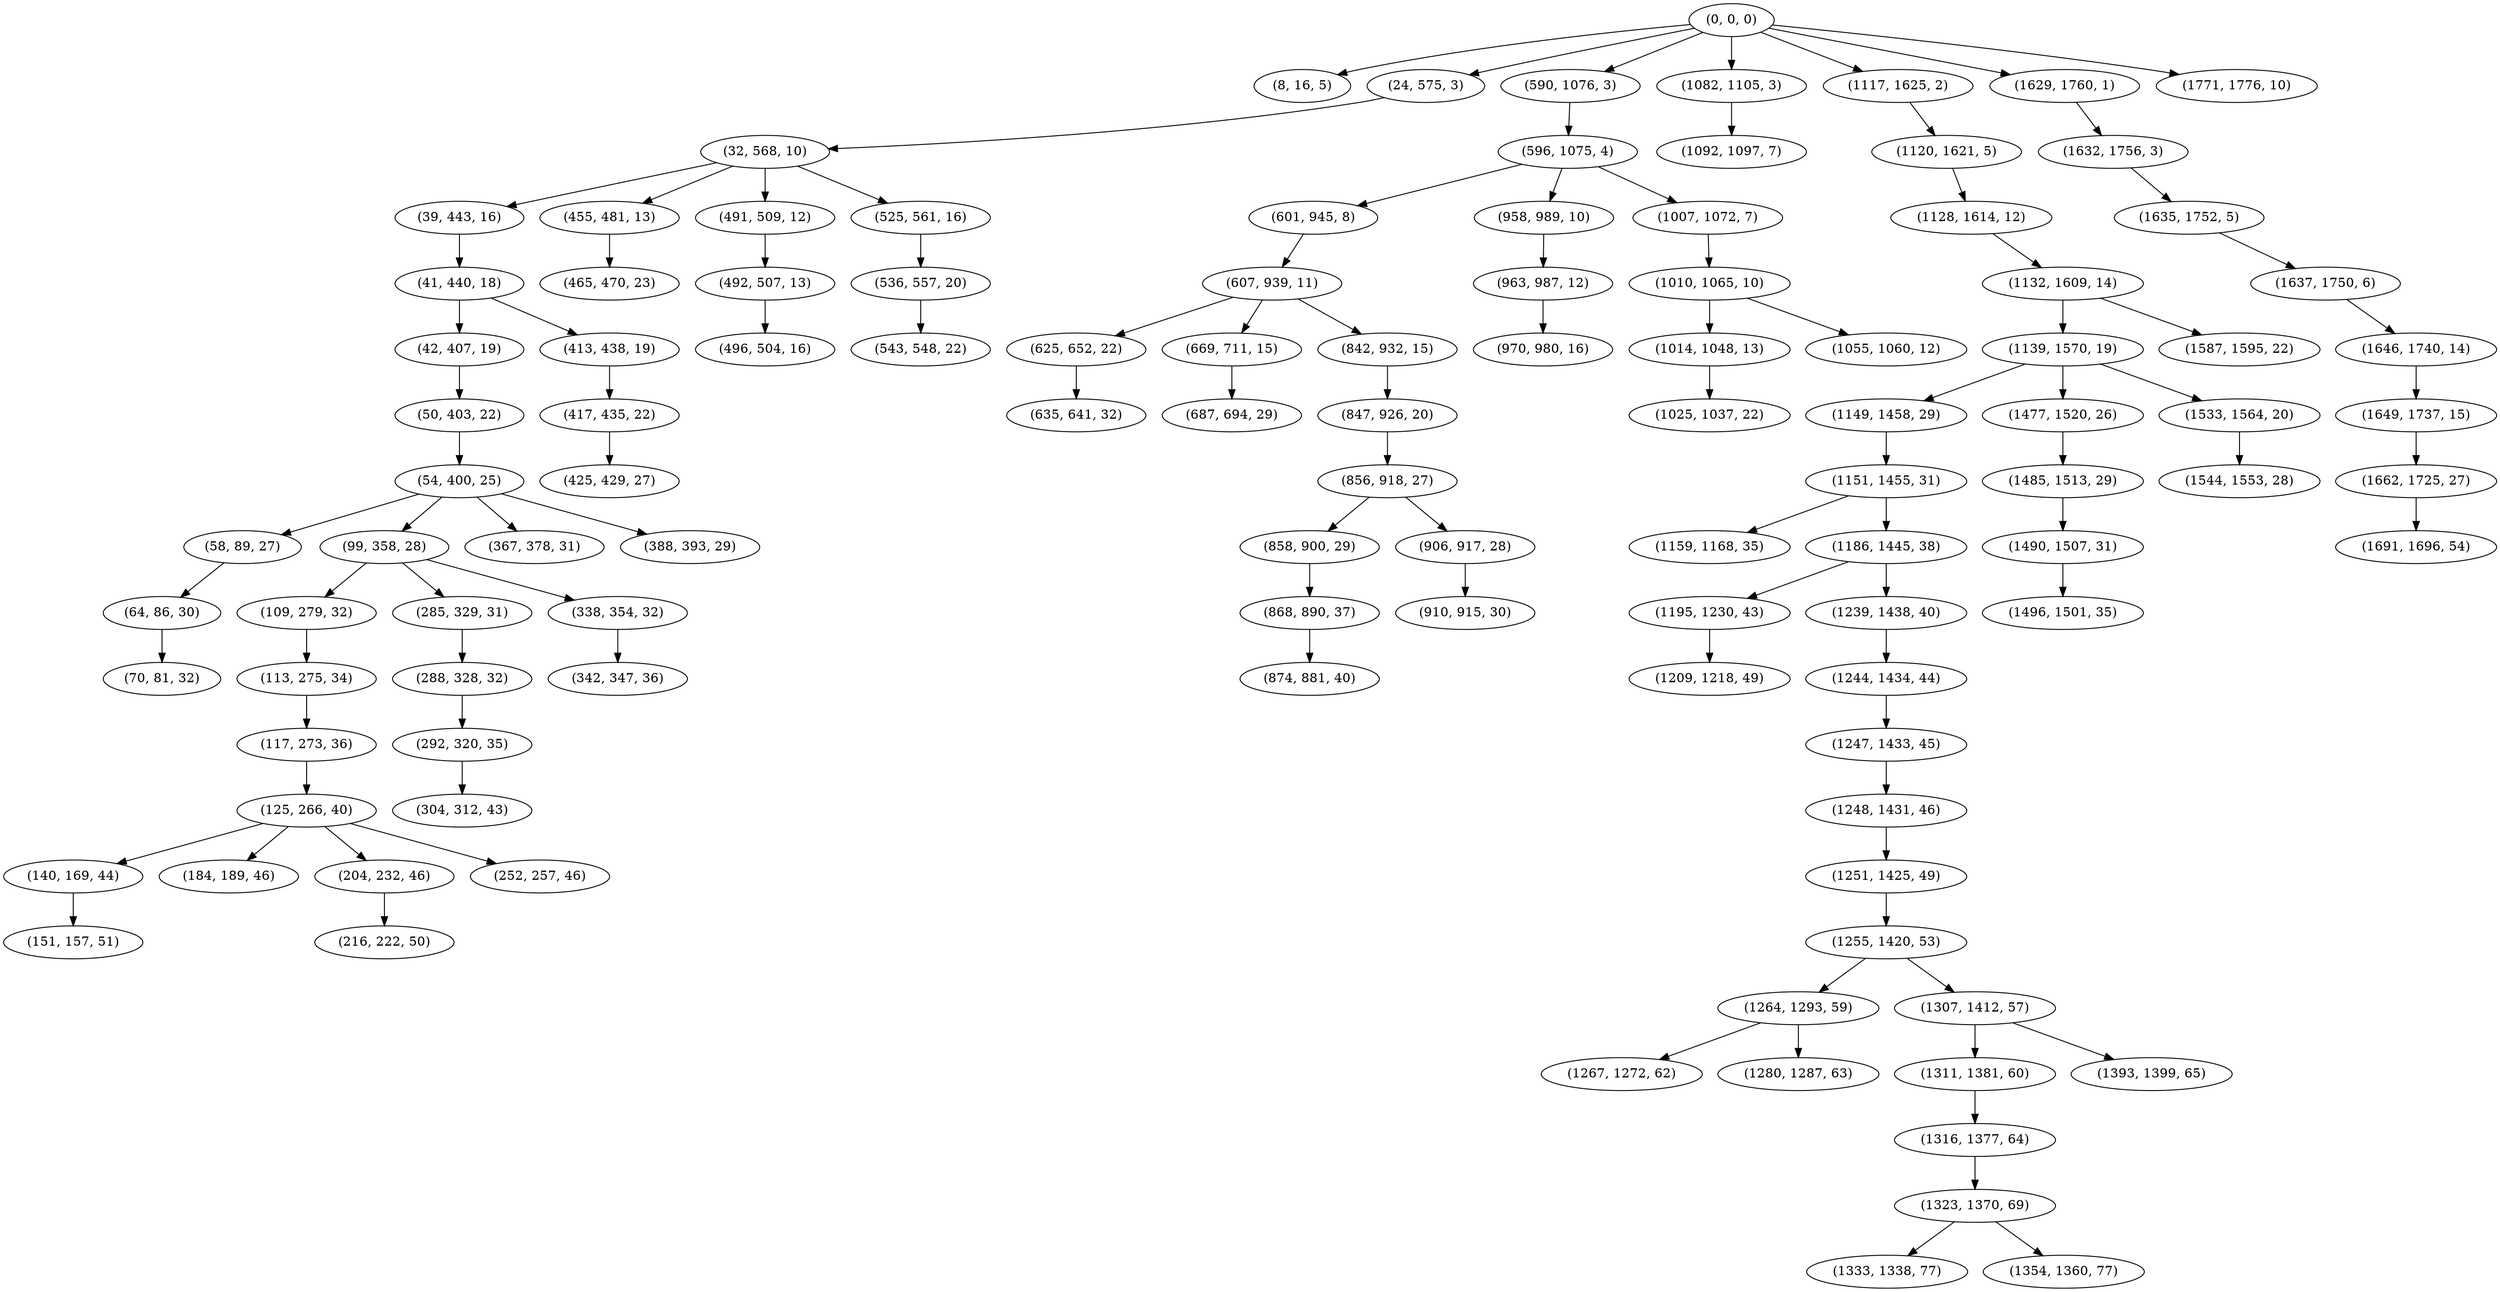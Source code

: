 digraph tree {
    "(0, 0, 0)";
    "(8, 16, 5)";
    "(24, 575, 3)";
    "(32, 568, 10)";
    "(39, 443, 16)";
    "(41, 440, 18)";
    "(42, 407, 19)";
    "(50, 403, 22)";
    "(54, 400, 25)";
    "(58, 89, 27)";
    "(64, 86, 30)";
    "(70, 81, 32)";
    "(99, 358, 28)";
    "(109, 279, 32)";
    "(113, 275, 34)";
    "(117, 273, 36)";
    "(125, 266, 40)";
    "(140, 169, 44)";
    "(151, 157, 51)";
    "(184, 189, 46)";
    "(204, 232, 46)";
    "(216, 222, 50)";
    "(252, 257, 46)";
    "(285, 329, 31)";
    "(288, 328, 32)";
    "(292, 320, 35)";
    "(304, 312, 43)";
    "(338, 354, 32)";
    "(342, 347, 36)";
    "(367, 378, 31)";
    "(388, 393, 29)";
    "(413, 438, 19)";
    "(417, 435, 22)";
    "(425, 429, 27)";
    "(455, 481, 13)";
    "(465, 470, 23)";
    "(491, 509, 12)";
    "(492, 507, 13)";
    "(496, 504, 16)";
    "(525, 561, 16)";
    "(536, 557, 20)";
    "(543, 548, 22)";
    "(590, 1076, 3)";
    "(596, 1075, 4)";
    "(601, 945, 8)";
    "(607, 939, 11)";
    "(625, 652, 22)";
    "(635, 641, 32)";
    "(669, 711, 15)";
    "(687, 694, 29)";
    "(842, 932, 15)";
    "(847, 926, 20)";
    "(856, 918, 27)";
    "(858, 900, 29)";
    "(868, 890, 37)";
    "(874, 881, 40)";
    "(906, 917, 28)";
    "(910, 915, 30)";
    "(958, 989, 10)";
    "(963, 987, 12)";
    "(970, 980, 16)";
    "(1007, 1072, 7)";
    "(1010, 1065, 10)";
    "(1014, 1048, 13)";
    "(1025, 1037, 22)";
    "(1055, 1060, 12)";
    "(1082, 1105, 3)";
    "(1092, 1097, 7)";
    "(1117, 1625, 2)";
    "(1120, 1621, 5)";
    "(1128, 1614, 12)";
    "(1132, 1609, 14)";
    "(1139, 1570, 19)";
    "(1149, 1458, 29)";
    "(1151, 1455, 31)";
    "(1159, 1168, 35)";
    "(1186, 1445, 38)";
    "(1195, 1230, 43)";
    "(1209, 1218, 49)";
    "(1239, 1438, 40)";
    "(1244, 1434, 44)";
    "(1247, 1433, 45)";
    "(1248, 1431, 46)";
    "(1251, 1425, 49)";
    "(1255, 1420, 53)";
    "(1264, 1293, 59)";
    "(1267, 1272, 62)";
    "(1280, 1287, 63)";
    "(1307, 1412, 57)";
    "(1311, 1381, 60)";
    "(1316, 1377, 64)";
    "(1323, 1370, 69)";
    "(1333, 1338, 77)";
    "(1354, 1360, 77)";
    "(1393, 1399, 65)";
    "(1477, 1520, 26)";
    "(1485, 1513, 29)";
    "(1490, 1507, 31)";
    "(1496, 1501, 35)";
    "(1533, 1564, 20)";
    "(1544, 1553, 28)";
    "(1587, 1595, 22)";
    "(1629, 1760, 1)";
    "(1632, 1756, 3)";
    "(1635, 1752, 5)";
    "(1637, 1750, 6)";
    "(1646, 1740, 14)";
    "(1649, 1737, 15)";
    "(1662, 1725, 27)";
    "(1691, 1696, 54)";
    "(1771, 1776, 10)";
    "(0, 0, 0)" -> "(8, 16, 5)";
    "(0, 0, 0)" -> "(24, 575, 3)";
    "(0, 0, 0)" -> "(590, 1076, 3)";
    "(0, 0, 0)" -> "(1082, 1105, 3)";
    "(0, 0, 0)" -> "(1117, 1625, 2)";
    "(0, 0, 0)" -> "(1629, 1760, 1)";
    "(0, 0, 0)" -> "(1771, 1776, 10)";
    "(24, 575, 3)" -> "(32, 568, 10)";
    "(32, 568, 10)" -> "(39, 443, 16)";
    "(32, 568, 10)" -> "(455, 481, 13)";
    "(32, 568, 10)" -> "(491, 509, 12)";
    "(32, 568, 10)" -> "(525, 561, 16)";
    "(39, 443, 16)" -> "(41, 440, 18)";
    "(41, 440, 18)" -> "(42, 407, 19)";
    "(41, 440, 18)" -> "(413, 438, 19)";
    "(42, 407, 19)" -> "(50, 403, 22)";
    "(50, 403, 22)" -> "(54, 400, 25)";
    "(54, 400, 25)" -> "(58, 89, 27)";
    "(54, 400, 25)" -> "(99, 358, 28)";
    "(54, 400, 25)" -> "(367, 378, 31)";
    "(54, 400, 25)" -> "(388, 393, 29)";
    "(58, 89, 27)" -> "(64, 86, 30)";
    "(64, 86, 30)" -> "(70, 81, 32)";
    "(99, 358, 28)" -> "(109, 279, 32)";
    "(99, 358, 28)" -> "(285, 329, 31)";
    "(99, 358, 28)" -> "(338, 354, 32)";
    "(109, 279, 32)" -> "(113, 275, 34)";
    "(113, 275, 34)" -> "(117, 273, 36)";
    "(117, 273, 36)" -> "(125, 266, 40)";
    "(125, 266, 40)" -> "(140, 169, 44)";
    "(125, 266, 40)" -> "(184, 189, 46)";
    "(125, 266, 40)" -> "(204, 232, 46)";
    "(125, 266, 40)" -> "(252, 257, 46)";
    "(140, 169, 44)" -> "(151, 157, 51)";
    "(204, 232, 46)" -> "(216, 222, 50)";
    "(285, 329, 31)" -> "(288, 328, 32)";
    "(288, 328, 32)" -> "(292, 320, 35)";
    "(292, 320, 35)" -> "(304, 312, 43)";
    "(338, 354, 32)" -> "(342, 347, 36)";
    "(413, 438, 19)" -> "(417, 435, 22)";
    "(417, 435, 22)" -> "(425, 429, 27)";
    "(455, 481, 13)" -> "(465, 470, 23)";
    "(491, 509, 12)" -> "(492, 507, 13)";
    "(492, 507, 13)" -> "(496, 504, 16)";
    "(525, 561, 16)" -> "(536, 557, 20)";
    "(536, 557, 20)" -> "(543, 548, 22)";
    "(590, 1076, 3)" -> "(596, 1075, 4)";
    "(596, 1075, 4)" -> "(601, 945, 8)";
    "(596, 1075, 4)" -> "(958, 989, 10)";
    "(596, 1075, 4)" -> "(1007, 1072, 7)";
    "(601, 945, 8)" -> "(607, 939, 11)";
    "(607, 939, 11)" -> "(625, 652, 22)";
    "(607, 939, 11)" -> "(669, 711, 15)";
    "(607, 939, 11)" -> "(842, 932, 15)";
    "(625, 652, 22)" -> "(635, 641, 32)";
    "(669, 711, 15)" -> "(687, 694, 29)";
    "(842, 932, 15)" -> "(847, 926, 20)";
    "(847, 926, 20)" -> "(856, 918, 27)";
    "(856, 918, 27)" -> "(858, 900, 29)";
    "(856, 918, 27)" -> "(906, 917, 28)";
    "(858, 900, 29)" -> "(868, 890, 37)";
    "(868, 890, 37)" -> "(874, 881, 40)";
    "(906, 917, 28)" -> "(910, 915, 30)";
    "(958, 989, 10)" -> "(963, 987, 12)";
    "(963, 987, 12)" -> "(970, 980, 16)";
    "(1007, 1072, 7)" -> "(1010, 1065, 10)";
    "(1010, 1065, 10)" -> "(1014, 1048, 13)";
    "(1010, 1065, 10)" -> "(1055, 1060, 12)";
    "(1014, 1048, 13)" -> "(1025, 1037, 22)";
    "(1082, 1105, 3)" -> "(1092, 1097, 7)";
    "(1117, 1625, 2)" -> "(1120, 1621, 5)";
    "(1120, 1621, 5)" -> "(1128, 1614, 12)";
    "(1128, 1614, 12)" -> "(1132, 1609, 14)";
    "(1132, 1609, 14)" -> "(1139, 1570, 19)";
    "(1132, 1609, 14)" -> "(1587, 1595, 22)";
    "(1139, 1570, 19)" -> "(1149, 1458, 29)";
    "(1139, 1570, 19)" -> "(1477, 1520, 26)";
    "(1139, 1570, 19)" -> "(1533, 1564, 20)";
    "(1149, 1458, 29)" -> "(1151, 1455, 31)";
    "(1151, 1455, 31)" -> "(1159, 1168, 35)";
    "(1151, 1455, 31)" -> "(1186, 1445, 38)";
    "(1186, 1445, 38)" -> "(1195, 1230, 43)";
    "(1186, 1445, 38)" -> "(1239, 1438, 40)";
    "(1195, 1230, 43)" -> "(1209, 1218, 49)";
    "(1239, 1438, 40)" -> "(1244, 1434, 44)";
    "(1244, 1434, 44)" -> "(1247, 1433, 45)";
    "(1247, 1433, 45)" -> "(1248, 1431, 46)";
    "(1248, 1431, 46)" -> "(1251, 1425, 49)";
    "(1251, 1425, 49)" -> "(1255, 1420, 53)";
    "(1255, 1420, 53)" -> "(1264, 1293, 59)";
    "(1255, 1420, 53)" -> "(1307, 1412, 57)";
    "(1264, 1293, 59)" -> "(1267, 1272, 62)";
    "(1264, 1293, 59)" -> "(1280, 1287, 63)";
    "(1307, 1412, 57)" -> "(1311, 1381, 60)";
    "(1307, 1412, 57)" -> "(1393, 1399, 65)";
    "(1311, 1381, 60)" -> "(1316, 1377, 64)";
    "(1316, 1377, 64)" -> "(1323, 1370, 69)";
    "(1323, 1370, 69)" -> "(1333, 1338, 77)";
    "(1323, 1370, 69)" -> "(1354, 1360, 77)";
    "(1477, 1520, 26)" -> "(1485, 1513, 29)";
    "(1485, 1513, 29)" -> "(1490, 1507, 31)";
    "(1490, 1507, 31)" -> "(1496, 1501, 35)";
    "(1533, 1564, 20)" -> "(1544, 1553, 28)";
    "(1629, 1760, 1)" -> "(1632, 1756, 3)";
    "(1632, 1756, 3)" -> "(1635, 1752, 5)";
    "(1635, 1752, 5)" -> "(1637, 1750, 6)";
    "(1637, 1750, 6)" -> "(1646, 1740, 14)";
    "(1646, 1740, 14)" -> "(1649, 1737, 15)";
    "(1649, 1737, 15)" -> "(1662, 1725, 27)";
    "(1662, 1725, 27)" -> "(1691, 1696, 54)";
}

